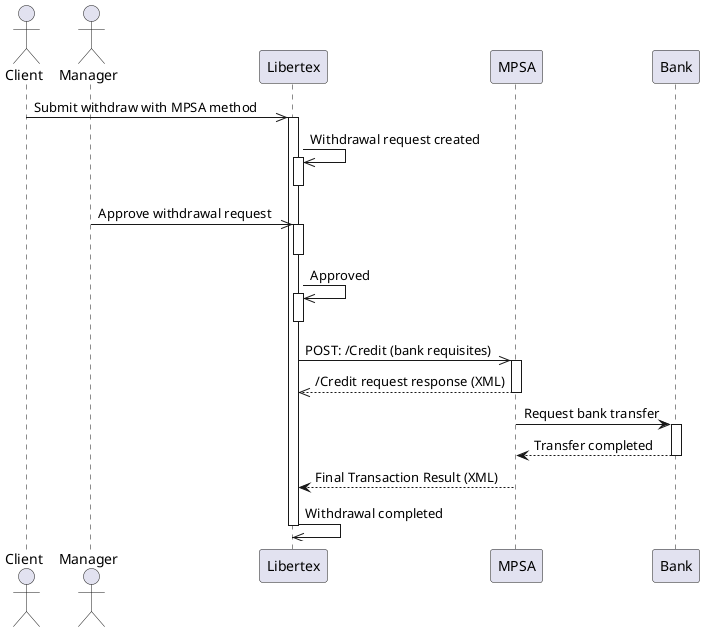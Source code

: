 @startuml MPSA

actor Client
actor Manager
participant Libertex
participant MPSA
participant Bank

Client ->> Libertex  ++: Submit withdraw with MPSA method 

Libertex ->> Libertex ++: Withdrawal request created
deactivate Libertex

Manager ->> Libertex ++: Approve withdrawal request
deactivate Libertex

Libertex ->> Libertex ++: Approved
deactivate Libertex

Libertex ->> MPSA ++: POST: /Credit (bank requisites)
MPSA -->> Libertex --: /Credit request response (XML)

MPSA -> Bank ++: Request bank transfer
Bank --> MPSA --: Transfer completed

MPSA --> Libertex --: Final Transaction Result (XML)

Libertex ->> Libertex --: Withdrawal completed

@enduml

